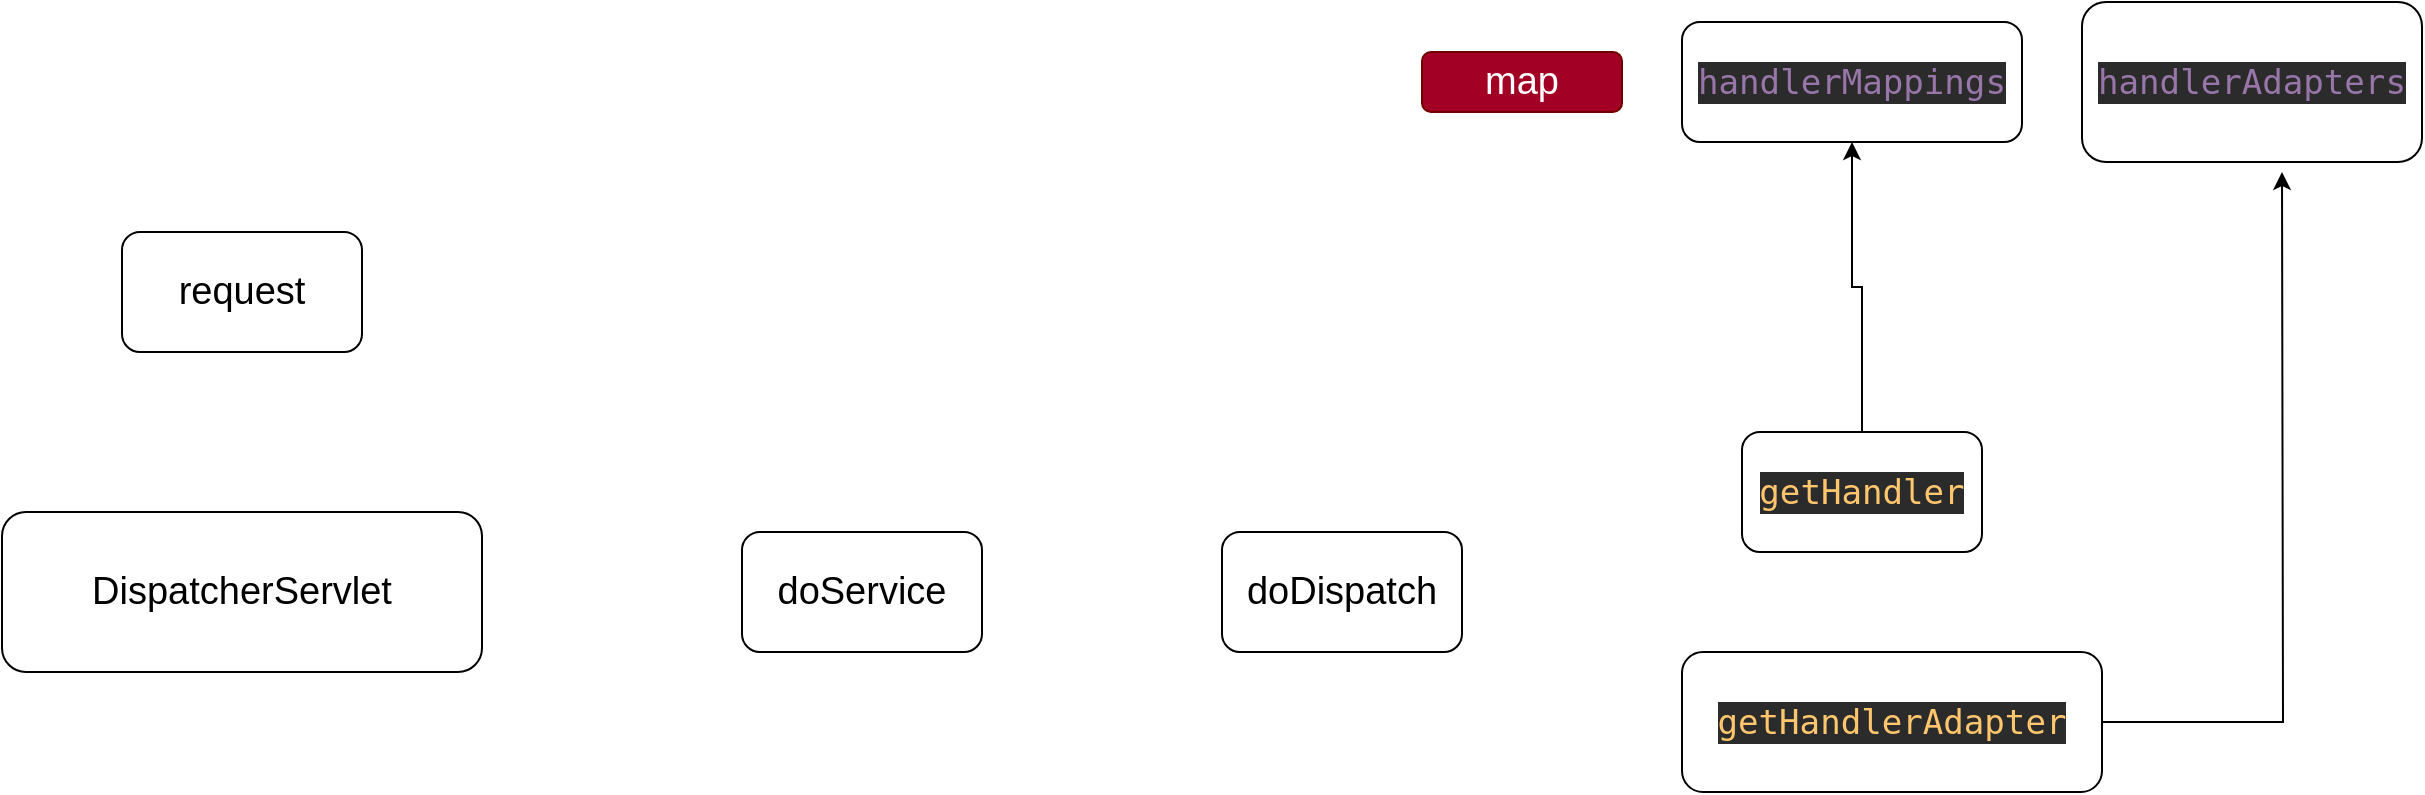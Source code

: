 <mxfile version="13.10.0" type="embed">
    <diagram id="N8jkDLk7Amj-sibJUGd5" name="Page-1">
        <mxGraphModel dx="990" dy="1744" grid="1" gridSize="10" guides="1" tooltips="1" connect="1" arrows="1" fold="1" page="1" pageScale="1" pageWidth="827" pageHeight="1169" math="0" shadow="0">
            <root>
                <mxCell id="0"/>
                <mxCell id="1" parent="0"/>
                <mxCell id="2" value="request" style="rounded=1;whiteSpace=wrap;html=1;fontSize=19;" vertex="1" parent="1">
                    <mxGeometry x="120" y="20" width="120" height="60" as="geometry"/>
                </mxCell>
                <mxCell id="9" value="DispatcherServlet" style="rounded=1;whiteSpace=wrap;html=1;fontSize=19;" vertex="1" parent="1">
                    <mxGeometry x="60" y="160" width="240" height="80" as="geometry"/>
                </mxCell>
                <mxCell id="10" value="doService" style="rounded=1;whiteSpace=wrap;html=1;fontSize=19;" vertex="1" parent="1">
                    <mxGeometry x="430" y="170" width="120" height="60" as="geometry"/>
                </mxCell>
                <mxCell id="11" value="doDispatch" style="rounded=1;whiteSpace=wrap;html=1;fontSize=19;" vertex="1" parent="1">
                    <mxGeometry x="670" y="170" width="120" height="60" as="geometry"/>
                </mxCell>
                <mxCell id="18" style="edgeStyle=orthogonalEdgeStyle;rounded=0;orthogonalLoop=1;jettySize=auto;html=1;entryX=0.5;entryY=1;entryDx=0;entryDy=0;fontSize=19;" edge="1" parent="1" source="12" target="15">
                    <mxGeometry relative="1" as="geometry"/>
                </mxCell>
                <mxCell id="12" value="&lt;pre style=&quot;background-color: #2b2b2b ; color: #a9b7c6 ; font-family: &amp;#34;jetbrains mono&amp;#34; , monospace ; font-size: 12.8pt&quot;&gt;&lt;span style=&quot;color: #ffc66d&quot;&gt;getHandler&lt;/span&gt;&lt;/pre&gt;" style="rounded=1;whiteSpace=wrap;html=1;fontSize=19;" vertex="1" parent="1">
                    <mxGeometry x="930" y="120" width="120" height="60" as="geometry"/>
                </mxCell>
                <mxCell id="19" style="edgeStyle=orthogonalEdgeStyle;rounded=0;orthogonalLoop=1;jettySize=auto;html=1;fontSize=19;" edge="1" parent="1" source="13">
                    <mxGeometry relative="1" as="geometry">
                        <mxPoint x="1200" y="-10" as="targetPoint"/>
                    </mxGeometry>
                </mxCell>
                <mxCell id="13" value="&lt;pre style=&quot;background-color: #2b2b2b ; color: #a9b7c6 ; font-family: &amp;#34;jetbrains mono&amp;#34; , monospace ; font-size: 12.8pt&quot;&gt;&lt;pre style=&quot;font-family: &amp;#34;jetbrains mono&amp;#34; , monospace ; font-size: 12.8pt&quot;&gt;&lt;span style=&quot;color: #ffc66d&quot;&gt;getHandlerAdapter&lt;/span&gt;&lt;/pre&gt;&lt;/pre&gt;" style="rounded=1;whiteSpace=wrap;html=1;fontSize=19;" vertex="1" parent="1">
                    <mxGeometry x="900" y="230" width="210" height="70" as="geometry"/>
                </mxCell>
                <mxCell id="14" value="map" style="rounded=1;whiteSpace=wrap;html=1;fontSize=19;fillColor=#a20025;strokeColor=#6F0000;fontColor=#ffffff;" vertex="1" parent="1">
                    <mxGeometry x="770" y="-70" width="100" height="30" as="geometry"/>
                </mxCell>
                <mxCell id="15" value="&lt;pre style=&quot;background-color: #2b2b2b ; color: #a9b7c6 ; font-family: &amp;#34;jetbrains mono&amp;#34; , monospace ; font-size: 12.8pt&quot;&gt;&lt;span style=&quot;color: #9876aa&quot;&gt;handlerMappings&lt;/span&gt;&lt;/pre&gt;" style="rounded=1;whiteSpace=wrap;html=1;fontSize=19;" vertex="1" parent="1">
                    <mxGeometry x="900" y="-85" width="170" height="60" as="geometry"/>
                </mxCell>
                <mxCell id="16" value="&lt;pre style=&quot;background-color: #2b2b2b ; color: #a9b7c6 ; font-family: &amp;#34;jetbrains mono&amp;#34; , monospace ; font-size: 12.8pt&quot;&gt;&lt;span style=&quot;color: #9876aa&quot;&gt;handlerAdapters&lt;/span&gt;&lt;/pre&gt;" style="rounded=1;whiteSpace=wrap;html=1;fontSize=19;" vertex="1" parent="1">
                    <mxGeometry x="1100" y="-95" width="170" height="80" as="geometry"/>
                </mxCell>
            </root>
        </mxGraphModel>
    </diagram>
</mxfile>